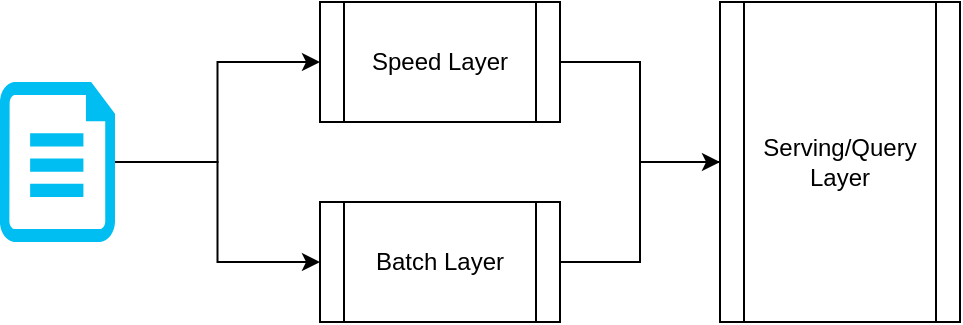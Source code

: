 <mxfile version="22.0.2" type="device">
  <diagram name="Page-1" id="a3B4zav-jRU-uLR0BQOt">
    <mxGraphModel dx="1206" dy="690" grid="1" gridSize="10" guides="1" tooltips="1" connect="1" arrows="1" fold="1" page="1" pageScale="1" pageWidth="1800" pageHeight="1200" math="0" shadow="0">
      <root>
        <mxCell id="0" />
        <mxCell id="1" parent="0" />
        <mxCell id="gglZUJ9griQd1HqVkeph-8" style="edgeStyle=orthogonalEdgeStyle;rounded=0;orthogonalLoop=1;jettySize=auto;html=1;entryX=0;entryY=0.5;entryDx=0;entryDy=0;" edge="1" parent="1" source="gglZUJ9griQd1HqVkeph-4" target="gglZUJ9griQd1HqVkeph-5">
          <mxGeometry relative="1" as="geometry" />
        </mxCell>
        <mxCell id="gglZUJ9griQd1HqVkeph-9" style="edgeStyle=orthogonalEdgeStyle;rounded=0;orthogonalLoop=1;jettySize=auto;html=1;entryX=0;entryY=0.5;entryDx=0;entryDy=0;" edge="1" parent="1" source="gglZUJ9griQd1HqVkeph-4" target="gglZUJ9griQd1HqVkeph-6">
          <mxGeometry relative="1" as="geometry" />
        </mxCell>
        <mxCell id="gglZUJ9griQd1HqVkeph-4" value="" style="verticalLabelPosition=bottom;html=1;verticalAlign=top;align=center;strokeColor=none;fillColor=#00BEF2;shape=mxgraph.azure.file;pointerEvents=1;" vertex="1" parent="1">
          <mxGeometry x="240" y="160" width="57.5" height="80" as="geometry" />
        </mxCell>
        <mxCell id="gglZUJ9griQd1HqVkeph-5" value="Speed Layer" style="shape=process;whiteSpace=wrap;html=1;backgroundOutline=1;" vertex="1" parent="1">
          <mxGeometry x="400" y="120" width="120" height="60" as="geometry" />
        </mxCell>
        <mxCell id="gglZUJ9griQd1HqVkeph-6" value="Batch Layer" style="shape=process;whiteSpace=wrap;html=1;backgroundOutline=1;" vertex="1" parent="1">
          <mxGeometry x="400" y="220" width="120" height="60" as="geometry" />
        </mxCell>
        <mxCell id="gglZUJ9griQd1HqVkeph-7" value="Serving/Query Layer" style="shape=process;whiteSpace=wrap;html=1;backgroundOutline=1;" vertex="1" parent="1">
          <mxGeometry x="600" y="120" width="120" height="160" as="geometry" />
        </mxCell>
        <mxCell id="gglZUJ9griQd1HqVkeph-10" style="edgeStyle=orthogonalEdgeStyle;rounded=0;orthogonalLoop=1;jettySize=auto;html=1;entryX=0;entryY=0.5;entryDx=0;entryDy=0;" edge="1" parent="1" source="gglZUJ9griQd1HqVkeph-6" target="gglZUJ9griQd1HqVkeph-7">
          <mxGeometry relative="1" as="geometry" />
        </mxCell>
        <mxCell id="gglZUJ9griQd1HqVkeph-11" style="edgeStyle=orthogonalEdgeStyle;rounded=0;orthogonalLoop=1;jettySize=auto;html=1;endArrow=none;endFill=0;entryX=0;entryY=0.5;entryDx=0;entryDy=0;" edge="1" parent="1" source="gglZUJ9griQd1HqVkeph-5" target="gglZUJ9griQd1HqVkeph-7">
          <mxGeometry relative="1" as="geometry">
            <mxPoint x="700" y="150" as="targetPoint" />
            <Array as="points">
              <mxPoint x="560" y="150" />
              <mxPoint x="560" y="200" />
            </Array>
          </mxGeometry>
        </mxCell>
      </root>
    </mxGraphModel>
  </diagram>
</mxfile>
